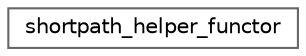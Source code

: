 digraph "类继承关系图"
{
 // LATEX_PDF_SIZE
  bgcolor="transparent";
  edge [fontname=Helvetica,fontsize=10,labelfontname=Helvetica,labelfontsize=10];
  node [fontname=Helvetica,fontsize=10,shape=box,height=0.2,width=0.4];
  rankdir="LR";
  Node0 [id="Node000000",label="shortpath_helper_functor",height=0.2,width=0.4,color="grey40", fillcolor="white", style="filled",URL="$classshortpath__helper__functor.html",tooltip=" "];
}
